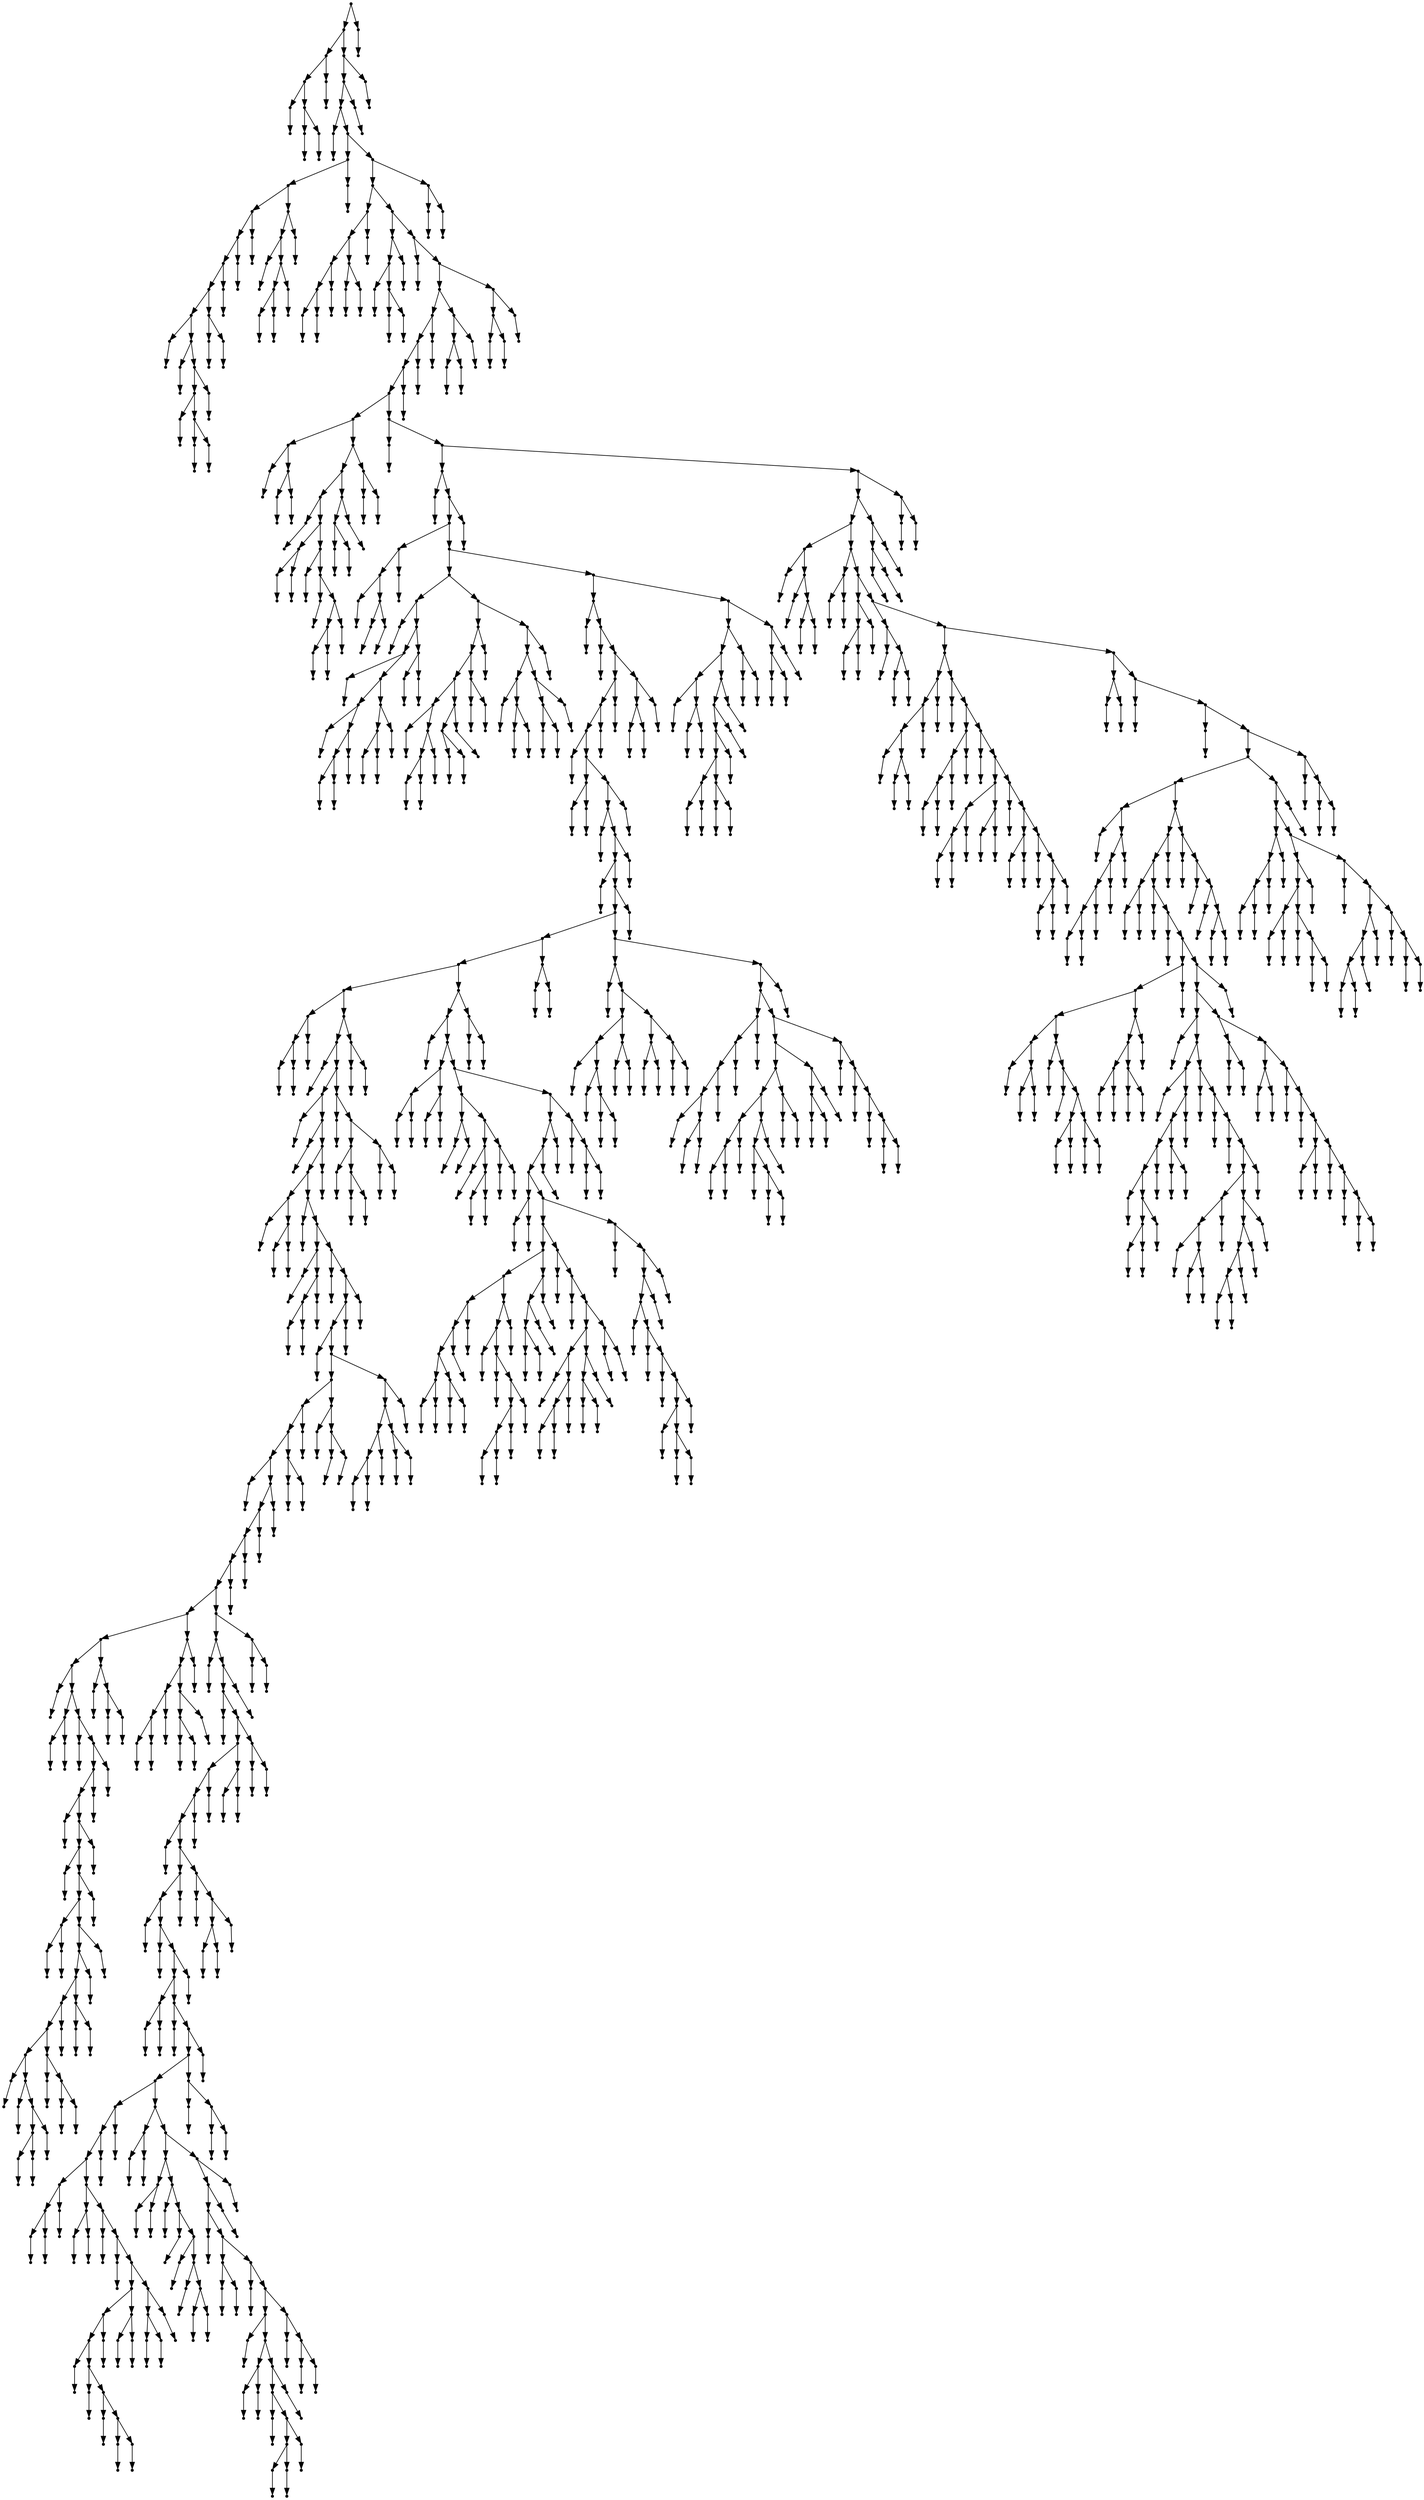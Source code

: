 digraph {
  1528 [shape=point];
  1525 [shape=point];
  10 [shape=point];
  7 [shape=point];
  1 [shape=point];
  0 [shape=point];
  6 [shape=point];
  3 [shape=point];
  2 [shape=point];
  5 [shape=point];
  4 [shape=point];
  9 [shape=point];
  8 [shape=point];
  1524 [shape=point];
  1521 [shape=point];
  1518 [shape=point];
  12 [shape=point];
  11 [shape=point];
  1517 [shape=point];
  62 [shape=point];
  59 [shape=point];
  44 [shape=point];
  41 [shape=point];
  38 [shape=point];
  35 [shape=point];
  29 [shape=point];
  14 [shape=point];
  13 [shape=point];
  28 [shape=point];
  16 [shape=point];
  15 [shape=point];
  27 [shape=point];
  24 [shape=point];
  18 [shape=point];
  17 [shape=point];
  23 [shape=point];
  20 [shape=point];
  19 [shape=point];
  22 [shape=point];
  21 [shape=point];
  26 [shape=point];
  25 [shape=point];
  34 [shape=point];
  31 [shape=point];
  30 [shape=point];
  33 [shape=point];
  32 [shape=point];
  37 [shape=point];
  36 [shape=point];
  40 [shape=point];
  39 [shape=point];
  43 [shape=point];
  42 [shape=point];
  58 [shape=point];
  55 [shape=point];
  46 [shape=point];
  45 [shape=point];
  54 [shape=point];
  51 [shape=point];
  48 [shape=point];
  47 [shape=point];
  50 [shape=point];
  49 [shape=point];
  53 [shape=point];
  52 [shape=point];
  57 [shape=point];
  56 [shape=point];
  61 [shape=point];
  60 [shape=point];
  1516 [shape=point];
  1510 [shape=point];
  79 [shape=point];
  76 [shape=point];
  70 [shape=point];
  67 [shape=point];
  64 [shape=point];
  63 [shape=point];
  66 [shape=point];
  65 [shape=point];
  69 [shape=point];
  68 [shape=point];
  75 [shape=point];
  72 [shape=point];
  71 [shape=point];
  74 [shape=point];
  73 [shape=point];
  78 [shape=point];
  77 [shape=point];
  1509 [shape=point];
  90 [shape=point];
  87 [shape=point];
  81 [shape=point];
  80 [shape=point];
  86 [shape=point];
  83 [shape=point];
  82 [shape=point];
  85 [shape=point];
  84 [shape=point];
  89 [shape=point];
  88 [shape=point];
  1508 [shape=point];
  92 [shape=point];
  91 [shape=point];
  1507 [shape=point];
  1498 [shape=point];
  1489 [shape=point];
  1486 [shape=point];
  1483 [shape=point];
  1480 [shape=point];
  139 [shape=point];
  100 [shape=point];
  94 [shape=point];
  93 [shape=point];
  99 [shape=point];
  96 [shape=point];
  95 [shape=point];
  98 [shape=point];
  97 [shape=point];
  138 [shape=point];
  132 [shape=point];
  123 [shape=point];
  102 [shape=point];
  101 [shape=point];
  122 [shape=point];
  107 [shape=point];
  104 [shape=point];
  103 [shape=point];
  106 [shape=point];
  105 [shape=point];
  121 [shape=point];
  109 [shape=point];
  108 [shape=point];
  120 [shape=point];
  111 [shape=point];
  110 [shape=point];
  119 [shape=point];
  116 [shape=point];
  113 [shape=point];
  112 [shape=point];
  115 [shape=point];
  114 [shape=point];
  118 [shape=point];
  117 [shape=point];
  131 [shape=point];
  128 [shape=point];
  125 [shape=point];
  124 [shape=point];
  127 [shape=point];
  126 [shape=point];
  130 [shape=point];
  129 [shape=point];
  137 [shape=point];
  134 [shape=point];
  133 [shape=point];
  136 [shape=point];
  135 [shape=point];
  1479 [shape=point];
  141 [shape=point];
  140 [shape=point];
  1478 [shape=point];
  1079 [shape=point];
  143 [shape=point];
  142 [shape=point];
  1078 [shape=point];
  1075 [shape=point];
  154 [shape=point];
  151 [shape=point];
  145 [shape=point];
  144 [shape=point];
  150 [shape=point];
  147 [shape=point];
  146 [shape=point];
  149 [shape=point];
  148 [shape=point];
  153 [shape=point];
  152 [shape=point];
  1074 [shape=point];
  237 [shape=point];
  186 [shape=point];
  156 [shape=point];
  155 [shape=point];
  185 [shape=point];
  179 [shape=point];
  158 [shape=point];
  157 [shape=point];
  178 [shape=point];
  169 [shape=point];
  160 [shape=point];
  159 [shape=point];
  168 [shape=point];
  165 [shape=point];
  162 [shape=point];
  161 [shape=point];
  164 [shape=point];
  163 [shape=point];
  167 [shape=point];
  166 [shape=point];
  177 [shape=point];
  174 [shape=point];
  171 [shape=point];
  170 [shape=point];
  173 [shape=point];
  172 [shape=point];
  176 [shape=point];
  175 [shape=point];
  184 [shape=point];
  181 [shape=point];
  180 [shape=point];
  183 [shape=point];
  182 [shape=point];
  236 [shape=point];
  215 [shape=point];
  212 [shape=point];
  206 [shape=point];
  197 [shape=point];
  188 [shape=point];
  187 [shape=point];
  196 [shape=point];
  193 [shape=point];
  190 [shape=point];
  189 [shape=point];
  192 [shape=point];
  191 [shape=point];
  195 [shape=point];
  194 [shape=point];
  205 [shape=point];
  202 [shape=point];
  199 [shape=point];
  198 [shape=point];
  201 [shape=point];
  200 [shape=point];
  204 [shape=point];
  203 [shape=point];
  211 [shape=point];
  208 [shape=point];
  207 [shape=point];
  210 [shape=point];
  209 [shape=point];
  214 [shape=point];
  213 [shape=point];
  235 [shape=point];
  232 [shape=point];
  223 [shape=point];
  217 [shape=point];
  216 [shape=point];
  222 [shape=point];
  219 [shape=point];
  218 [shape=point];
  221 [shape=point];
  220 [shape=point];
  231 [shape=point];
  228 [shape=point];
  225 [shape=point];
  224 [shape=point];
  227 [shape=point];
  226 [shape=point];
  230 [shape=point];
  229 [shape=point];
  234 [shape=point];
  233 [shape=point];
  1073 [shape=point];
  1028 [shape=point];
  239 [shape=point];
  238 [shape=point];
  1027 [shape=point];
  241 [shape=point];
  240 [shape=point];
  1026 [shape=point];
  1017 [shape=point];
  1014 [shape=point];
  1011 [shape=point];
  243 [shape=point];
  242 [shape=point];
  1010 [shape=point];
  248 [shape=point];
  245 [shape=point];
  244 [shape=point];
  247 [shape=point];
  246 [shape=point];
  1009 [shape=point];
  1006 [shape=point];
  250 [shape=point];
  249 [shape=point];
  1005 [shape=point];
  1002 [shape=point];
  252 [shape=point];
  251 [shape=point];
  1001 [shape=point];
  998 [shape=point];
  893 [shape=point];
  887 [shape=point];
  710 [shape=point];
  260 [shape=point];
  257 [shape=point];
  254 [shape=point];
  253 [shape=point];
  256 [shape=point];
  255 [shape=point];
  259 [shape=point];
  258 [shape=point];
  709 [shape=point];
  703 [shape=point];
  262 [shape=point];
  261 [shape=point];
  702 [shape=point];
  684 [shape=point];
  264 [shape=point];
  263 [shape=point];
  683 [shape=point];
  266 [shape=point];
  265 [shape=point];
  682 [shape=point];
  679 [shape=point];
  274 [shape=point];
  268 [shape=point];
  267 [shape=point];
  273 [shape=point];
  270 [shape=point];
  269 [shape=point];
  272 [shape=point];
  271 [shape=point];
  678 [shape=point];
  276 [shape=point];
  275 [shape=point];
  677 [shape=point];
  287 [shape=point];
  278 [shape=point];
  277 [shape=point];
  286 [shape=point];
  283 [shape=point];
  280 [shape=point];
  279 [shape=point];
  282 [shape=point];
  281 [shape=point];
  285 [shape=point];
  284 [shape=point];
  676 [shape=point];
  289 [shape=point];
  288 [shape=point];
  675 [shape=point];
  672 [shape=point];
  669 [shape=point];
  291 [shape=point];
  290 [shape=point];
  668 [shape=point];
  650 [shape=point];
  641 [shape=point];
  638 [shape=point];
  632 [shape=point];
  293 [shape=point];
  292 [shape=point];
  631 [shape=point];
  628 [shape=point];
  625 [shape=point];
  622 [shape=point];
  619 [shape=point];
  397 [shape=point];
  376 [shape=point];
  367 [shape=point];
  295 [shape=point];
  294 [shape=point];
  366 [shape=point];
  300 [shape=point];
  297 [shape=point];
  296 [shape=point];
  299 [shape=point];
  298 [shape=point];
  365 [shape=point];
  302 [shape=point];
  301 [shape=point];
  364 [shape=point];
  361 [shape=point];
  358 [shape=point];
  304 [shape=point];
  303 [shape=point];
  357 [shape=point];
  354 [shape=point];
  306 [shape=point];
  305 [shape=point];
  353 [shape=point];
  350 [shape=point];
  311 [shape=point];
  308 [shape=point];
  307 [shape=point];
  310 [shape=point];
  309 [shape=point];
  349 [shape=point];
  346 [shape=point];
  343 [shape=point];
  337 [shape=point];
  334 [shape=point];
  325 [shape=point];
  313 [shape=point];
  312 [shape=point];
  324 [shape=point];
  315 [shape=point];
  314 [shape=point];
  323 [shape=point];
  320 [shape=point];
  317 [shape=point];
  316 [shape=point];
  319 [shape=point];
  318 [shape=point];
  322 [shape=point];
  321 [shape=point];
  333 [shape=point];
  327 [shape=point];
  326 [shape=point];
  332 [shape=point];
  329 [shape=point];
  328 [shape=point];
  331 [shape=point];
  330 [shape=point];
  336 [shape=point];
  335 [shape=point];
  342 [shape=point];
  339 [shape=point];
  338 [shape=point];
  341 [shape=point];
  340 [shape=point];
  345 [shape=point];
  344 [shape=point];
  348 [shape=point];
  347 [shape=point];
  352 [shape=point];
  351 [shape=point];
  356 [shape=point];
  355 [shape=point];
  360 [shape=point];
  359 [shape=point];
  363 [shape=point];
  362 [shape=point];
  375 [shape=point];
  369 [shape=point];
  368 [shape=point];
  374 [shape=point];
  371 [shape=point];
  370 [shape=point];
  373 [shape=point];
  372 [shape=point];
  396 [shape=point];
  393 [shape=point];
  384 [shape=point];
  381 [shape=point];
  378 [shape=point];
  377 [shape=point];
  380 [shape=point];
  379 [shape=point];
  383 [shape=point];
  382 [shape=point];
  392 [shape=point];
  389 [shape=point];
  386 [shape=point];
  385 [shape=point];
  388 [shape=point];
  387 [shape=point];
  391 [shape=point];
  390 [shape=point];
  395 [shape=point];
  394 [shape=point];
  618 [shape=point];
  612 [shape=point];
  399 [shape=point];
  398 [shape=point];
  611 [shape=point];
  608 [shape=point];
  401 [shape=point];
  400 [shape=point];
  607 [shape=point];
  601 [shape=point];
  595 [shape=point];
  592 [shape=point];
  589 [shape=point];
  403 [shape=point];
  402 [shape=point];
  588 [shape=point];
  576 [shape=point];
  573 [shape=point];
  405 [shape=point];
  404 [shape=point];
  572 [shape=point];
  407 [shape=point];
  406 [shape=point];
  571 [shape=point];
  568 [shape=point];
  412 [shape=point];
  409 [shape=point];
  408 [shape=point];
  411 [shape=point];
  410 [shape=point];
  567 [shape=point];
  414 [shape=point];
  413 [shape=point];
  566 [shape=point];
  563 [shape=point];
  554 [shape=point];
  473 [shape=point];
  470 [shape=point];
  467 [shape=point];
  422 [shape=point];
  419 [shape=point];
  416 [shape=point];
  415 [shape=point];
  418 [shape=point];
  417 [shape=point];
  421 [shape=point];
  420 [shape=point];
  466 [shape=point];
  427 [shape=point];
  424 [shape=point];
  423 [shape=point];
  426 [shape=point];
  425 [shape=point];
  465 [shape=point];
  429 [shape=point];
  428 [shape=point];
  464 [shape=point];
  431 [shape=point];
  430 [shape=point];
  463 [shape=point];
  454 [shape=point];
  448 [shape=point];
  445 [shape=point];
  433 [shape=point];
  432 [shape=point];
  444 [shape=point];
  435 [shape=point];
  434 [shape=point];
  443 [shape=point];
  437 [shape=point];
  436 [shape=point];
  442 [shape=point];
  439 [shape=point];
  438 [shape=point];
  441 [shape=point];
  440 [shape=point];
  447 [shape=point];
  446 [shape=point];
  453 [shape=point];
  450 [shape=point];
  449 [shape=point];
  452 [shape=point];
  451 [shape=point];
  462 [shape=point];
  459 [shape=point];
  456 [shape=point];
  455 [shape=point];
  458 [shape=point];
  457 [shape=point];
  461 [shape=point];
  460 [shape=point];
  469 [shape=point];
  468 [shape=point];
  472 [shape=point];
  471 [shape=point];
  553 [shape=point];
  478 [shape=point];
  475 [shape=point];
  474 [shape=point];
  477 [shape=point];
  476 [shape=point];
  552 [shape=point];
  501 [shape=point];
  483 [shape=point];
  480 [shape=point];
  479 [shape=point];
  482 [shape=point];
  481 [shape=point];
  500 [shape=point];
  485 [shape=point];
  484 [shape=point];
  499 [shape=point];
  487 [shape=point];
  486 [shape=point];
  498 [shape=point];
  489 [shape=point];
  488 [shape=point];
  497 [shape=point];
  491 [shape=point];
  490 [shape=point];
  496 [shape=point];
  493 [shape=point];
  492 [shape=point];
  495 [shape=point];
  494 [shape=point];
  551 [shape=point];
  548 [shape=point];
  545 [shape=point];
  503 [shape=point];
  502 [shape=point];
  544 [shape=point];
  508 [shape=point];
  505 [shape=point];
  504 [shape=point];
  507 [shape=point];
  506 [shape=point];
  543 [shape=point];
  510 [shape=point];
  509 [shape=point];
  542 [shape=point];
  533 [shape=point];
  512 [shape=point];
  511 [shape=point];
  532 [shape=point];
  517 [shape=point];
  514 [shape=point];
  513 [shape=point];
  516 [shape=point];
  515 [shape=point];
  531 [shape=point];
  528 [shape=point];
  519 [shape=point];
  518 [shape=point];
  527 [shape=point];
  524 [shape=point];
  521 [shape=point];
  520 [shape=point];
  523 [shape=point];
  522 [shape=point];
  526 [shape=point];
  525 [shape=point];
  530 [shape=point];
  529 [shape=point];
  541 [shape=point];
  535 [shape=point];
  534 [shape=point];
  540 [shape=point];
  537 [shape=point];
  536 [shape=point];
  539 [shape=point];
  538 [shape=point];
  547 [shape=point];
  546 [shape=point];
  550 [shape=point];
  549 [shape=point];
  562 [shape=point];
  556 [shape=point];
  555 [shape=point];
  561 [shape=point];
  558 [shape=point];
  557 [shape=point];
  560 [shape=point];
  559 [shape=point];
  565 [shape=point];
  564 [shape=point];
  570 [shape=point];
  569 [shape=point];
  575 [shape=point];
  574 [shape=point];
  587 [shape=point];
  578 [shape=point];
  577 [shape=point];
  586 [shape=point];
  583 [shape=point];
  580 [shape=point];
  579 [shape=point];
  582 [shape=point];
  581 [shape=point];
  585 [shape=point];
  584 [shape=point];
  591 [shape=point];
  590 [shape=point];
  594 [shape=point];
  593 [shape=point];
  600 [shape=point];
  597 [shape=point];
  596 [shape=point];
  599 [shape=point];
  598 [shape=point];
  606 [shape=point];
  603 [shape=point];
  602 [shape=point];
  605 [shape=point];
  604 [shape=point];
  610 [shape=point];
  609 [shape=point];
  617 [shape=point];
  614 [shape=point];
  613 [shape=point];
  616 [shape=point];
  615 [shape=point];
  621 [shape=point];
  620 [shape=point];
  624 [shape=point];
  623 [shape=point];
  627 [shape=point];
  626 [shape=point];
  630 [shape=point];
  629 [shape=point];
  637 [shape=point];
  634 [shape=point];
  633 [shape=point];
  636 [shape=point];
  635 [shape=point];
  640 [shape=point];
  639 [shape=point];
  649 [shape=point];
  643 [shape=point];
  642 [shape=point];
  648 [shape=point];
  645 [shape=point];
  644 [shape=point];
  647 [shape=point];
  646 [shape=point];
  667 [shape=point];
  664 [shape=point];
  658 [shape=point];
  655 [shape=point];
  652 [shape=point];
  651 [shape=point];
  654 [shape=point];
  653 [shape=point];
  657 [shape=point];
  656 [shape=point];
  663 [shape=point];
  660 [shape=point];
  659 [shape=point];
  662 [shape=point];
  661 [shape=point];
  666 [shape=point];
  665 [shape=point];
  671 [shape=point];
  670 [shape=point];
  674 [shape=point];
  673 [shape=point];
  681 [shape=point];
  680 [shape=point];
  701 [shape=point];
  686 [shape=point];
  685 [shape=point];
  700 [shape=point];
  694 [shape=point];
  688 [shape=point];
  687 [shape=point];
  693 [shape=point];
  690 [shape=point];
  689 [shape=point];
  692 [shape=point];
  691 [shape=point];
  699 [shape=point];
  696 [shape=point];
  695 [shape=point];
  698 [shape=point];
  697 [shape=point];
  708 [shape=point];
  705 [shape=point];
  704 [shape=point];
  707 [shape=point];
  706 [shape=point];
  886 [shape=point];
  880 [shape=point];
  712 [shape=point];
  711 [shape=point];
  879 [shape=point];
  723 [shape=point];
  717 [shape=point];
  714 [shape=point];
  713 [shape=point];
  716 [shape=point];
  715 [shape=point];
  722 [shape=point];
  719 [shape=point];
  718 [shape=point];
  721 [shape=point];
  720 [shape=point];
  878 [shape=point];
  743 [shape=point];
  728 [shape=point];
  725 [shape=point];
  724 [shape=point];
  727 [shape=point];
  726 [shape=point];
  742 [shape=point];
  736 [shape=point];
  730 [shape=point];
  729 [shape=point];
  735 [shape=point];
  732 [shape=point];
  731 [shape=point];
  734 [shape=point];
  733 [shape=point];
  741 [shape=point];
  738 [shape=point];
  737 [shape=point];
  740 [shape=point];
  739 [shape=point];
  877 [shape=point];
  868 [shape=point];
  865 [shape=point];
  862 [shape=point];
  748 [shape=point];
  745 [shape=point];
  744 [shape=point];
  747 [shape=point];
  746 [shape=point];
  861 [shape=point];
  831 [shape=point];
  798 [shape=point];
  786 [shape=point];
  765 [shape=point];
  762 [shape=point];
  759 [shape=point];
  753 [shape=point];
  750 [shape=point];
  749 [shape=point];
  752 [shape=point];
  751 [shape=point];
  758 [shape=point];
  755 [shape=point];
  754 [shape=point];
  757 [shape=point];
  756 [shape=point];
  761 [shape=point];
  760 [shape=point];
  764 [shape=point];
  763 [shape=point];
  785 [shape=point];
  782 [shape=point];
  767 [shape=point];
  766 [shape=point];
  781 [shape=point];
  769 [shape=point];
  768 [shape=point];
  780 [shape=point];
  777 [shape=point];
  774 [shape=point];
  771 [shape=point];
  770 [shape=point];
  773 [shape=point];
  772 [shape=point];
  776 [shape=point];
  775 [shape=point];
  779 [shape=point];
  778 [shape=point];
  784 [shape=point];
  783 [shape=point];
  797 [shape=point];
  794 [shape=point];
  791 [shape=point];
  788 [shape=point];
  787 [shape=point];
  790 [shape=point];
  789 [shape=point];
  793 [shape=point];
  792 [shape=point];
  796 [shape=point];
  795 [shape=point];
  830 [shape=point];
  800 [shape=point];
  799 [shape=point];
  829 [shape=point];
  802 [shape=point];
  801 [shape=point];
  828 [shape=point];
  822 [shape=point];
  813 [shape=point];
  804 [shape=point];
  803 [shape=point];
  812 [shape=point];
  809 [shape=point];
  806 [shape=point];
  805 [shape=point];
  808 [shape=point];
  807 [shape=point];
  811 [shape=point];
  810 [shape=point];
  821 [shape=point];
  818 [shape=point];
  815 [shape=point];
  814 [shape=point];
  817 [shape=point];
  816 [shape=point];
  820 [shape=point];
  819 [shape=point];
  827 [shape=point];
  824 [shape=point];
  823 [shape=point];
  826 [shape=point];
  825 [shape=point];
  860 [shape=point];
  833 [shape=point];
  832 [shape=point];
  859 [shape=point];
  856 [shape=point];
  853 [shape=point];
  835 [shape=point];
  834 [shape=point];
  852 [shape=point];
  837 [shape=point];
  836 [shape=point];
  851 [shape=point];
  839 [shape=point];
  838 [shape=point];
  850 [shape=point];
  847 [shape=point];
  841 [shape=point];
  840 [shape=point];
  846 [shape=point];
  843 [shape=point];
  842 [shape=point];
  845 [shape=point];
  844 [shape=point];
  849 [shape=point];
  848 [shape=point];
  855 [shape=point];
  854 [shape=point];
  858 [shape=point];
  857 [shape=point];
  864 [shape=point];
  863 [shape=point];
  867 [shape=point];
  866 [shape=point];
  876 [shape=point];
  870 [shape=point];
  869 [shape=point];
  875 [shape=point];
  872 [shape=point];
  871 [shape=point];
  874 [shape=point];
  873 [shape=point];
  885 [shape=point];
  882 [shape=point];
  881 [shape=point];
  884 [shape=point];
  883 [shape=point];
  892 [shape=point];
  889 [shape=point];
  888 [shape=point];
  891 [shape=point];
  890 [shape=point];
  997 [shape=point];
  925 [shape=point];
  895 [shape=point];
  894 [shape=point];
  924 [shape=point];
  912 [shape=point];
  906 [shape=point];
  897 [shape=point];
  896 [shape=point];
  905 [shape=point];
  899 [shape=point];
  898 [shape=point];
  904 [shape=point];
  901 [shape=point];
  900 [shape=point];
  903 [shape=point];
  902 [shape=point];
  911 [shape=point];
  908 [shape=point];
  907 [shape=point];
  910 [shape=point];
  909 [shape=point];
  923 [shape=point];
  917 [shape=point];
  914 [shape=point];
  913 [shape=point];
  916 [shape=point];
  915 [shape=point];
  922 [shape=point];
  919 [shape=point];
  918 [shape=point];
  921 [shape=point];
  920 [shape=point];
  996 [shape=point];
  993 [shape=point];
  942 [shape=point];
  939 [shape=point];
  936 [shape=point];
  933 [shape=point];
  927 [shape=point];
  926 [shape=point];
  932 [shape=point];
  929 [shape=point];
  928 [shape=point];
  931 [shape=point];
  930 [shape=point];
  935 [shape=point];
  934 [shape=point];
  938 [shape=point];
  937 [shape=point];
  941 [shape=point];
  940 [shape=point];
  992 [shape=point];
  977 [shape=point];
  968 [shape=point];
  962 [shape=point];
  950 [shape=point];
  947 [shape=point];
  944 [shape=point];
  943 [shape=point];
  946 [shape=point];
  945 [shape=point];
  949 [shape=point];
  948 [shape=point];
  961 [shape=point];
  958 [shape=point];
  952 [shape=point];
  951 [shape=point];
  957 [shape=point];
  954 [shape=point];
  953 [shape=point];
  956 [shape=point];
  955 [shape=point];
  960 [shape=point];
  959 [shape=point];
  967 [shape=point];
  964 [shape=point];
  963 [shape=point];
  966 [shape=point];
  965 [shape=point];
  976 [shape=point];
  973 [shape=point];
  970 [shape=point];
  969 [shape=point];
  972 [shape=point];
  971 [shape=point];
  975 [shape=point];
  974 [shape=point];
  991 [shape=point];
  979 [shape=point];
  978 [shape=point];
  990 [shape=point];
  981 [shape=point];
  980 [shape=point];
  989 [shape=point];
  983 [shape=point];
  982 [shape=point];
  988 [shape=point];
  985 [shape=point];
  984 [shape=point];
  987 [shape=point];
  986 [shape=point];
  995 [shape=point];
  994 [shape=point];
  1000 [shape=point];
  999 [shape=point];
  1004 [shape=point];
  1003 [shape=point];
  1008 [shape=point];
  1007 [shape=point];
  1013 [shape=point];
  1012 [shape=point];
  1016 [shape=point];
  1015 [shape=point];
  1025 [shape=point];
  1022 [shape=point];
  1019 [shape=point];
  1018 [shape=point];
  1021 [shape=point];
  1020 [shape=point];
  1024 [shape=point];
  1023 [shape=point];
  1072 [shape=point];
  1063 [shape=point];
  1057 [shape=point];
  1036 [shape=point];
  1030 [shape=point];
  1029 [shape=point];
  1035 [shape=point];
  1032 [shape=point];
  1031 [shape=point];
  1034 [shape=point];
  1033 [shape=point];
  1056 [shape=point];
  1053 [shape=point];
  1050 [shape=point];
  1047 [shape=point];
  1041 [shape=point];
  1038 [shape=point];
  1037 [shape=point];
  1040 [shape=point];
  1039 [shape=point];
  1046 [shape=point];
  1043 [shape=point];
  1042 [shape=point];
  1045 [shape=point];
  1044 [shape=point];
  1049 [shape=point];
  1048 [shape=point];
  1052 [shape=point];
  1051 [shape=point];
  1055 [shape=point];
  1054 [shape=point];
  1062 [shape=point];
  1059 [shape=point];
  1058 [shape=point];
  1061 [shape=point];
  1060 [shape=point];
  1071 [shape=point];
  1068 [shape=point];
  1065 [shape=point];
  1064 [shape=point];
  1067 [shape=point];
  1066 [shape=point];
  1070 [shape=point];
  1069 [shape=point];
  1077 [shape=point];
  1076 [shape=point];
  1477 [shape=point];
  1471 [shape=point];
  1462 [shape=point];
  1090 [shape=point];
  1081 [shape=point];
  1080 [shape=point];
  1089 [shape=point];
  1083 [shape=point];
  1082 [shape=point];
  1088 [shape=point];
  1085 [shape=point];
  1084 [shape=point];
  1087 [shape=point];
  1086 [shape=point];
  1461 [shape=point];
  1095 [shape=point];
  1092 [shape=point];
  1091 [shape=point];
  1094 [shape=point];
  1093 [shape=point];
  1460 [shape=point];
  1103 [shape=point];
  1100 [shape=point];
  1097 [shape=point];
  1096 [shape=point];
  1099 [shape=point];
  1098 [shape=point];
  1102 [shape=point];
  1101 [shape=point];
  1459 [shape=point];
  1111 [shape=point];
  1105 [shape=point];
  1104 [shape=point];
  1110 [shape=point];
  1107 [shape=point];
  1106 [shape=point];
  1109 [shape=point];
  1108 [shape=point];
  1458 [shape=point];
  1179 [shape=point];
  1125 [shape=point];
  1122 [shape=point];
  1119 [shape=point];
  1113 [shape=point];
  1112 [shape=point];
  1118 [shape=point];
  1115 [shape=point];
  1114 [shape=point];
  1117 [shape=point];
  1116 [shape=point];
  1121 [shape=point];
  1120 [shape=point];
  1124 [shape=point];
  1123 [shape=point];
  1178 [shape=point];
  1127 [shape=point];
  1126 [shape=point];
  1177 [shape=point];
  1138 [shape=point];
  1135 [shape=point];
  1132 [shape=point];
  1129 [shape=point];
  1128 [shape=point];
  1131 [shape=point];
  1130 [shape=point];
  1134 [shape=point];
  1133 [shape=point];
  1137 [shape=point];
  1136 [shape=point];
  1176 [shape=point];
  1140 [shape=point];
  1139 [shape=point];
  1175 [shape=point];
  1154 [shape=point];
  1148 [shape=point];
  1145 [shape=point];
  1142 [shape=point];
  1141 [shape=point];
  1144 [shape=point];
  1143 [shape=point];
  1147 [shape=point];
  1146 [shape=point];
  1153 [shape=point];
  1150 [shape=point];
  1149 [shape=point];
  1152 [shape=point];
  1151 [shape=point];
  1174 [shape=point];
  1156 [shape=point];
  1155 [shape=point];
  1173 [shape=point];
  1161 [shape=point];
  1158 [shape=point];
  1157 [shape=point];
  1160 [shape=point];
  1159 [shape=point];
  1172 [shape=point];
  1163 [shape=point];
  1162 [shape=point];
  1171 [shape=point];
  1168 [shape=point];
  1165 [shape=point];
  1164 [shape=point];
  1167 [shape=point];
  1166 [shape=point];
  1170 [shape=point];
  1169 [shape=point];
  1457 [shape=point];
  1184 [shape=point];
  1181 [shape=point];
  1180 [shape=point];
  1183 [shape=point];
  1182 [shape=point];
  1456 [shape=point];
  1186 [shape=point];
  1185 [shape=point];
  1455 [shape=point];
  1188 [shape=point];
  1187 [shape=point];
  1454 [shape=point];
  1445 [shape=point];
  1388 [shape=point];
  1205 [shape=point];
  1190 [shape=point];
  1189 [shape=point];
  1204 [shape=point];
  1201 [shape=point];
  1198 [shape=point];
  1195 [shape=point];
  1192 [shape=point];
  1191 [shape=point];
  1194 [shape=point];
  1193 [shape=point];
  1197 [shape=point];
  1196 [shape=point];
  1200 [shape=point];
  1199 [shape=point];
  1203 [shape=point];
  1202 [shape=point];
  1387 [shape=point];
  1372 [shape=point];
  1369 [shape=point];
  1210 [shape=point];
  1207 [shape=point];
  1206 [shape=point];
  1209 [shape=point];
  1208 [shape=point];
  1368 [shape=point];
  1212 [shape=point];
  1211 [shape=point];
  1367 [shape=point];
  1214 [shape=point];
  1213 [shape=point];
  1366 [shape=point];
  1258 [shape=point];
  1255 [shape=point];
  1240 [shape=point];
  1222 [shape=point];
  1216 [shape=point];
  1215 [shape=point];
  1221 [shape=point];
  1218 [shape=point];
  1217 [shape=point];
  1220 [shape=point];
  1219 [shape=point];
  1239 [shape=point];
  1224 [shape=point];
  1223 [shape=point];
  1238 [shape=point];
  1226 [shape=point];
  1225 [shape=point];
  1237 [shape=point];
  1231 [shape=point];
  1228 [shape=point];
  1227 [shape=point];
  1230 [shape=point];
  1229 [shape=point];
  1236 [shape=point];
  1233 [shape=point];
  1232 [shape=point];
  1235 [shape=point];
  1234 [shape=point];
  1254 [shape=point];
  1251 [shape=point];
  1245 [shape=point];
  1242 [shape=point];
  1241 [shape=point];
  1244 [shape=point];
  1243 [shape=point];
  1250 [shape=point];
  1247 [shape=point];
  1246 [shape=point];
  1249 [shape=point];
  1248 [shape=point];
  1253 [shape=point];
  1252 [shape=point];
  1257 [shape=point];
  1256 [shape=point];
  1365 [shape=point];
  1362 [shape=point];
  1326 [shape=point];
  1260 [shape=point];
  1259 [shape=point];
  1325 [shape=point];
  1286 [shape=point];
  1262 [shape=point];
  1261 [shape=point];
  1285 [shape=point];
  1282 [shape=point];
  1276 [shape=point];
  1273 [shape=point];
  1264 [shape=point];
  1263 [shape=point];
  1272 [shape=point];
  1269 [shape=point];
  1266 [shape=point];
  1265 [shape=point];
  1268 [shape=point];
  1267 [shape=point];
  1271 [shape=point];
  1270 [shape=point];
  1275 [shape=point];
  1274 [shape=point];
  1281 [shape=point];
  1278 [shape=point];
  1277 [shape=point];
  1280 [shape=point];
  1279 [shape=point];
  1284 [shape=point];
  1283 [shape=point];
  1324 [shape=point];
  1288 [shape=point];
  1287 [shape=point];
  1323 [shape=point];
  1290 [shape=point];
  1289 [shape=point];
  1322 [shape=point];
  1292 [shape=point];
  1291 [shape=point];
  1321 [shape=point];
  1318 [shape=point];
  1303 [shape=point];
  1300 [shape=point];
  1294 [shape=point];
  1293 [shape=point];
  1299 [shape=point];
  1296 [shape=point];
  1295 [shape=point];
  1298 [shape=point];
  1297 [shape=point];
  1302 [shape=point];
  1301 [shape=point];
  1317 [shape=point];
  1314 [shape=point];
  1311 [shape=point];
  1308 [shape=point];
  1305 [shape=point];
  1304 [shape=point];
  1307 [shape=point];
  1306 [shape=point];
  1310 [shape=point];
  1309 [shape=point];
  1313 [shape=point];
  1312 [shape=point];
  1316 [shape=point];
  1315 [shape=point];
  1320 [shape=point];
  1319 [shape=point];
  1361 [shape=point];
  1331 [shape=point];
  1328 [shape=point];
  1327 [shape=point];
  1330 [shape=point];
  1329 [shape=point];
  1360 [shape=point];
  1336 [shape=point];
  1333 [shape=point];
  1332 [shape=point];
  1335 [shape=point];
  1334 [shape=point];
  1359 [shape=point];
  1338 [shape=point];
  1337 [shape=point];
  1358 [shape=point];
  1340 [shape=point];
  1339 [shape=point];
  1357 [shape=point];
  1345 [shape=point];
  1342 [shape=point];
  1341 [shape=point];
  1344 [shape=point];
  1343 [shape=point];
  1356 [shape=point];
  1347 [shape=point];
  1346 [shape=point];
  1355 [shape=point];
  1349 [shape=point];
  1348 [shape=point];
  1354 [shape=point];
  1351 [shape=point];
  1350 [shape=point];
  1353 [shape=point];
  1352 [shape=point];
  1364 [shape=point];
  1363 [shape=point];
  1371 [shape=point];
  1370 [shape=point];
  1386 [shape=point];
  1374 [shape=point];
  1373 [shape=point];
  1385 [shape=point];
  1376 [shape=point];
  1375 [shape=point];
  1384 [shape=point];
  1378 [shape=point];
  1377 [shape=point];
  1383 [shape=point];
  1380 [shape=point];
  1379 [shape=point];
  1382 [shape=point];
  1381 [shape=point];
  1444 [shape=point];
  1441 [shape=point];
  1399 [shape=point];
  1396 [shape=point];
  1393 [shape=point];
  1390 [shape=point];
  1389 [shape=point];
  1392 [shape=point];
  1391 [shape=point];
  1395 [shape=point];
  1394 [shape=point];
  1398 [shape=point];
  1397 [shape=point];
  1440 [shape=point];
  1416 [shape=point];
  1413 [shape=point];
  1404 [shape=point];
  1401 [shape=point];
  1400 [shape=point];
  1403 [shape=point];
  1402 [shape=point];
  1412 [shape=point];
  1406 [shape=point];
  1405 [shape=point];
  1411 [shape=point];
  1408 [shape=point];
  1407 [shape=point];
  1410 [shape=point];
  1409 [shape=point];
  1415 [shape=point];
  1414 [shape=point];
  1439 [shape=point];
  1418 [shape=point];
  1417 [shape=point];
  1438 [shape=point];
  1429 [shape=point];
  1426 [shape=point];
  1423 [shape=point];
  1420 [shape=point];
  1419 [shape=point];
  1422 [shape=point];
  1421 [shape=point];
  1425 [shape=point];
  1424 [shape=point];
  1428 [shape=point];
  1427 [shape=point];
  1437 [shape=point];
  1431 [shape=point];
  1430 [shape=point];
  1436 [shape=point];
  1433 [shape=point];
  1432 [shape=point];
  1435 [shape=point];
  1434 [shape=point];
  1443 [shape=point];
  1442 [shape=point];
  1453 [shape=point];
  1447 [shape=point];
  1446 [shape=point];
  1452 [shape=point];
  1449 [shape=point];
  1448 [shape=point];
  1451 [shape=point];
  1450 [shape=point];
  1470 [shape=point];
  1467 [shape=point];
  1464 [shape=point];
  1463 [shape=point];
  1466 [shape=point];
  1465 [shape=point];
  1469 [shape=point];
  1468 [shape=point];
  1476 [shape=point];
  1473 [shape=point];
  1472 [shape=point];
  1475 [shape=point];
  1474 [shape=point];
  1482 [shape=point];
  1481 [shape=point];
  1485 [shape=point];
  1484 [shape=point];
  1488 [shape=point];
  1487 [shape=point];
  1497 [shape=point];
  1494 [shape=point];
  1491 [shape=point];
  1490 [shape=point];
  1493 [shape=point];
  1492 [shape=point];
  1496 [shape=point];
  1495 [shape=point];
  1506 [shape=point];
  1503 [shape=point];
  1500 [shape=point];
  1499 [shape=point];
  1502 [shape=point];
  1501 [shape=point];
  1505 [shape=point];
  1504 [shape=point];
  1515 [shape=point];
  1512 [shape=point];
  1511 [shape=point];
  1514 [shape=point];
  1513 [shape=point];
  1520 [shape=point];
  1519 [shape=point];
  1523 [shape=point];
  1522 [shape=point];
  1527 [shape=point];
  1526 [shape=point];
1528 -> 1525;
1525 -> 10;
10 -> 7;
7 -> 1;
1 -> 0;
7 -> 6;
6 -> 3;
3 -> 2;
6 -> 5;
5 -> 4;
10 -> 9;
9 -> 8;
1525 -> 1524;
1524 -> 1521;
1521 -> 1518;
1518 -> 12;
12 -> 11;
1518 -> 1517;
1517 -> 62;
62 -> 59;
59 -> 44;
44 -> 41;
41 -> 38;
38 -> 35;
35 -> 29;
29 -> 14;
14 -> 13;
29 -> 28;
28 -> 16;
16 -> 15;
28 -> 27;
27 -> 24;
24 -> 18;
18 -> 17;
24 -> 23;
23 -> 20;
20 -> 19;
23 -> 22;
22 -> 21;
27 -> 26;
26 -> 25;
35 -> 34;
34 -> 31;
31 -> 30;
34 -> 33;
33 -> 32;
38 -> 37;
37 -> 36;
41 -> 40;
40 -> 39;
44 -> 43;
43 -> 42;
59 -> 58;
58 -> 55;
55 -> 46;
46 -> 45;
55 -> 54;
54 -> 51;
51 -> 48;
48 -> 47;
51 -> 50;
50 -> 49;
54 -> 53;
53 -> 52;
58 -> 57;
57 -> 56;
62 -> 61;
61 -> 60;
1517 -> 1516;
1516 -> 1510;
1510 -> 79;
79 -> 76;
76 -> 70;
70 -> 67;
67 -> 64;
64 -> 63;
67 -> 66;
66 -> 65;
70 -> 69;
69 -> 68;
76 -> 75;
75 -> 72;
72 -> 71;
75 -> 74;
74 -> 73;
79 -> 78;
78 -> 77;
1510 -> 1509;
1509 -> 90;
90 -> 87;
87 -> 81;
81 -> 80;
87 -> 86;
86 -> 83;
83 -> 82;
86 -> 85;
85 -> 84;
90 -> 89;
89 -> 88;
1509 -> 1508;
1508 -> 92;
92 -> 91;
1508 -> 1507;
1507 -> 1498;
1498 -> 1489;
1489 -> 1486;
1486 -> 1483;
1483 -> 1480;
1480 -> 139;
139 -> 100;
100 -> 94;
94 -> 93;
100 -> 99;
99 -> 96;
96 -> 95;
99 -> 98;
98 -> 97;
139 -> 138;
138 -> 132;
132 -> 123;
123 -> 102;
102 -> 101;
123 -> 122;
122 -> 107;
107 -> 104;
104 -> 103;
107 -> 106;
106 -> 105;
122 -> 121;
121 -> 109;
109 -> 108;
121 -> 120;
120 -> 111;
111 -> 110;
120 -> 119;
119 -> 116;
116 -> 113;
113 -> 112;
116 -> 115;
115 -> 114;
119 -> 118;
118 -> 117;
132 -> 131;
131 -> 128;
128 -> 125;
125 -> 124;
128 -> 127;
127 -> 126;
131 -> 130;
130 -> 129;
138 -> 137;
137 -> 134;
134 -> 133;
137 -> 136;
136 -> 135;
1480 -> 1479;
1479 -> 141;
141 -> 140;
1479 -> 1478;
1478 -> 1079;
1079 -> 143;
143 -> 142;
1079 -> 1078;
1078 -> 1075;
1075 -> 154;
154 -> 151;
151 -> 145;
145 -> 144;
151 -> 150;
150 -> 147;
147 -> 146;
150 -> 149;
149 -> 148;
154 -> 153;
153 -> 152;
1075 -> 1074;
1074 -> 237;
237 -> 186;
186 -> 156;
156 -> 155;
186 -> 185;
185 -> 179;
179 -> 158;
158 -> 157;
179 -> 178;
178 -> 169;
169 -> 160;
160 -> 159;
169 -> 168;
168 -> 165;
165 -> 162;
162 -> 161;
165 -> 164;
164 -> 163;
168 -> 167;
167 -> 166;
178 -> 177;
177 -> 174;
174 -> 171;
171 -> 170;
174 -> 173;
173 -> 172;
177 -> 176;
176 -> 175;
185 -> 184;
184 -> 181;
181 -> 180;
184 -> 183;
183 -> 182;
237 -> 236;
236 -> 215;
215 -> 212;
212 -> 206;
206 -> 197;
197 -> 188;
188 -> 187;
197 -> 196;
196 -> 193;
193 -> 190;
190 -> 189;
193 -> 192;
192 -> 191;
196 -> 195;
195 -> 194;
206 -> 205;
205 -> 202;
202 -> 199;
199 -> 198;
202 -> 201;
201 -> 200;
205 -> 204;
204 -> 203;
212 -> 211;
211 -> 208;
208 -> 207;
211 -> 210;
210 -> 209;
215 -> 214;
214 -> 213;
236 -> 235;
235 -> 232;
232 -> 223;
223 -> 217;
217 -> 216;
223 -> 222;
222 -> 219;
219 -> 218;
222 -> 221;
221 -> 220;
232 -> 231;
231 -> 228;
228 -> 225;
225 -> 224;
228 -> 227;
227 -> 226;
231 -> 230;
230 -> 229;
235 -> 234;
234 -> 233;
1074 -> 1073;
1073 -> 1028;
1028 -> 239;
239 -> 238;
1028 -> 1027;
1027 -> 241;
241 -> 240;
1027 -> 1026;
1026 -> 1017;
1017 -> 1014;
1014 -> 1011;
1011 -> 243;
243 -> 242;
1011 -> 1010;
1010 -> 248;
248 -> 245;
245 -> 244;
248 -> 247;
247 -> 246;
1010 -> 1009;
1009 -> 1006;
1006 -> 250;
250 -> 249;
1006 -> 1005;
1005 -> 1002;
1002 -> 252;
252 -> 251;
1002 -> 1001;
1001 -> 998;
998 -> 893;
893 -> 887;
887 -> 710;
710 -> 260;
260 -> 257;
257 -> 254;
254 -> 253;
257 -> 256;
256 -> 255;
260 -> 259;
259 -> 258;
710 -> 709;
709 -> 703;
703 -> 262;
262 -> 261;
703 -> 702;
702 -> 684;
684 -> 264;
264 -> 263;
684 -> 683;
683 -> 266;
266 -> 265;
683 -> 682;
682 -> 679;
679 -> 274;
274 -> 268;
268 -> 267;
274 -> 273;
273 -> 270;
270 -> 269;
273 -> 272;
272 -> 271;
679 -> 678;
678 -> 276;
276 -> 275;
678 -> 677;
677 -> 287;
287 -> 278;
278 -> 277;
287 -> 286;
286 -> 283;
283 -> 280;
280 -> 279;
283 -> 282;
282 -> 281;
286 -> 285;
285 -> 284;
677 -> 676;
676 -> 289;
289 -> 288;
676 -> 675;
675 -> 672;
672 -> 669;
669 -> 291;
291 -> 290;
669 -> 668;
668 -> 650;
650 -> 641;
641 -> 638;
638 -> 632;
632 -> 293;
293 -> 292;
632 -> 631;
631 -> 628;
628 -> 625;
625 -> 622;
622 -> 619;
619 -> 397;
397 -> 376;
376 -> 367;
367 -> 295;
295 -> 294;
367 -> 366;
366 -> 300;
300 -> 297;
297 -> 296;
300 -> 299;
299 -> 298;
366 -> 365;
365 -> 302;
302 -> 301;
365 -> 364;
364 -> 361;
361 -> 358;
358 -> 304;
304 -> 303;
358 -> 357;
357 -> 354;
354 -> 306;
306 -> 305;
354 -> 353;
353 -> 350;
350 -> 311;
311 -> 308;
308 -> 307;
311 -> 310;
310 -> 309;
350 -> 349;
349 -> 346;
346 -> 343;
343 -> 337;
337 -> 334;
334 -> 325;
325 -> 313;
313 -> 312;
325 -> 324;
324 -> 315;
315 -> 314;
324 -> 323;
323 -> 320;
320 -> 317;
317 -> 316;
320 -> 319;
319 -> 318;
323 -> 322;
322 -> 321;
334 -> 333;
333 -> 327;
327 -> 326;
333 -> 332;
332 -> 329;
329 -> 328;
332 -> 331;
331 -> 330;
337 -> 336;
336 -> 335;
343 -> 342;
342 -> 339;
339 -> 338;
342 -> 341;
341 -> 340;
346 -> 345;
345 -> 344;
349 -> 348;
348 -> 347;
353 -> 352;
352 -> 351;
357 -> 356;
356 -> 355;
361 -> 360;
360 -> 359;
364 -> 363;
363 -> 362;
376 -> 375;
375 -> 369;
369 -> 368;
375 -> 374;
374 -> 371;
371 -> 370;
374 -> 373;
373 -> 372;
397 -> 396;
396 -> 393;
393 -> 384;
384 -> 381;
381 -> 378;
378 -> 377;
381 -> 380;
380 -> 379;
384 -> 383;
383 -> 382;
393 -> 392;
392 -> 389;
389 -> 386;
386 -> 385;
389 -> 388;
388 -> 387;
392 -> 391;
391 -> 390;
396 -> 395;
395 -> 394;
619 -> 618;
618 -> 612;
612 -> 399;
399 -> 398;
612 -> 611;
611 -> 608;
608 -> 401;
401 -> 400;
608 -> 607;
607 -> 601;
601 -> 595;
595 -> 592;
592 -> 589;
589 -> 403;
403 -> 402;
589 -> 588;
588 -> 576;
576 -> 573;
573 -> 405;
405 -> 404;
573 -> 572;
572 -> 407;
407 -> 406;
572 -> 571;
571 -> 568;
568 -> 412;
412 -> 409;
409 -> 408;
412 -> 411;
411 -> 410;
568 -> 567;
567 -> 414;
414 -> 413;
567 -> 566;
566 -> 563;
563 -> 554;
554 -> 473;
473 -> 470;
470 -> 467;
467 -> 422;
422 -> 419;
419 -> 416;
416 -> 415;
419 -> 418;
418 -> 417;
422 -> 421;
421 -> 420;
467 -> 466;
466 -> 427;
427 -> 424;
424 -> 423;
427 -> 426;
426 -> 425;
466 -> 465;
465 -> 429;
429 -> 428;
465 -> 464;
464 -> 431;
431 -> 430;
464 -> 463;
463 -> 454;
454 -> 448;
448 -> 445;
445 -> 433;
433 -> 432;
445 -> 444;
444 -> 435;
435 -> 434;
444 -> 443;
443 -> 437;
437 -> 436;
443 -> 442;
442 -> 439;
439 -> 438;
442 -> 441;
441 -> 440;
448 -> 447;
447 -> 446;
454 -> 453;
453 -> 450;
450 -> 449;
453 -> 452;
452 -> 451;
463 -> 462;
462 -> 459;
459 -> 456;
456 -> 455;
459 -> 458;
458 -> 457;
462 -> 461;
461 -> 460;
470 -> 469;
469 -> 468;
473 -> 472;
472 -> 471;
554 -> 553;
553 -> 478;
478 -> 475;
475 -> 474;
478 -> 477;
477 -> 476;
553 -> 552;
552 -> 501;
501 -> 483;
483 -> 480;
480 -> 479;
483 -> 482;
482 -> 481;
501 -> 500;
500 -> 485;
485 -> 484;
500 -> 499;
499 -> 487;
487 -> 486;
499 -> 498;
498 -> 489;
489 -> 488;
498 -> 497;
497 -> 491;
491 -> 490;
497 -> 496;
496 -> 493;
493 -> 492;
496 -> 495;
495 -> 494;
552 -> 551;
551 -> 548;
548 -> 545;
545 -> 503;
503 -> 502;
545 -> 544;
544 -> 508;
508 -> 505;
505 -> 504;
508 -> 507;
507 -> 506;
544 -> 543;
543 -> 510;
510 -> 509;
543 -> 542;
542 -> 533;
533 -> 512;
512 -> 511;
533 -> 532;
532 -> 517;
517 -> 514;
514 -> 513;
517 -> 516;
516 -> 515;
532 -> 531;
531 -> 528;
528 -> 519;
519 -> 518;
528 -> 527;
527 -> 524;
524 -> 521;
521 -> 520;
524 -> 523;
523 -> 522;
527 -> 526;
526 -> 525;
531 -> 530;
530 -> 529;
542 -> 541;
541 -> 535;
535 -> 534;
541 -> 540;
540 -> 537;
537 -> 536;
540 -> 539;
539 -> 538;
548 -> 547;
547 -> 546;
551 -> 550;
550 -> 549;
563 -> 562;
562 -> 556;
556 -> 555;
562 -> 561;
561 -> 558;
558 -> 557;
561 -> 560;
560 -> 559;
566 -> 565;
565 -> 564;
571 -> 570;
570 -> 569;
576 -> 575;
575 -> 574;
588 -> 587;
587 -> 578;
578 -> 577;
587 -> 586;
586 -> 583;
583 -> 580;
580 -> 579;
583 -> 582;
582 -> 581;
586 -> 585;
585 -> 584;
592 -> 591;
591 -> 590;
595 -> 594;
594 -> 593;
601 -> 600;
600 -> 597;
597 -> 596;
600 -> 599;
599 -> 598;
607 -> 606;
606 -> 603;
603 -> 602;
606 -> 605;
605 -> 604;
611 -> 610;
610 -> 609;
618 -> 617;
617 -> 614;
614 -> 613;
617 -> 616;
616 -> 615;
622 -> 621;
621 -> 620;
625 -> 624;
624 -> 623;
628 -> 627;
627 -> 626;
631 -> 630;
630 -> 629;
638 -> 637;
637 -> 634;
634 -> 633;
637 -> 636;
636 -> 635;
641 -> 640;
640 -> 639;
650 -> 649;
649 -> 643;
643 -> 642;
649 -> 648;
648 -> 645;
645 -> 644;
648 -> 647;
647 -> 646;
668 -> 667;
667 -> 664;
664 -> 658;
658 -> 655;
655 -> 652;
652 -> 651;
655 -> 654;
654 -> 653;
658 -> 657;
657 -> 656;
664 -> 663;
663 -> 660;
660 -> 659;
663 -> 662;
662 -> 661;
667 -> 666;
666 -> 665;
672 -> 671;
671 -> 670;
675 -> 674;
674 -> 673;
682 -> 681;
681 -> 680;
702 -> 701;
701 -> 686;
686 -> 685;
701 -> 700;
700 -> 694;
694 -> 688;
688 -> 687;
694 -> 693;
693 -> 690;
690 -> 689;
693 -> 692;
692 -> 691;
700 -> 699;
699 -> 696;
696 -> 695;
699 -> 698;
698 -> 697;
709 -> 708;
708 -> 705;
705 -> 704;
708 -> 707;
707 -> 706;
887 -> 886;
886 -> 880;
880 -> 712;
712 -> 711;
880 -> 879;
879 -> 723;
723 -> 717;
717 -> 714;
714 -> 713;
717 -> 716;
716 -> 715;
723 -> 722;
722 -> 719;
719 -> 718;
722 -> 721;
721 -> 720;
879 -> 878;
878 -> 743;
743 -> 728;
728 -> 725;
725 -> 724;
728 -> 727;
727 -> 726;
743 -> 742;
742 -> 736;
736 -> 730;
730 -> 729;
736 -> 735;
735 -> 732;
732 -> 731;
735 -> 734;
734 -> 733;
742 -> 741;
741 -> 738;
738 -> 737;
741 -> 740;
740 -> 739;
878 -> 877;
877 -> 868;
868 -> 865;
865 -> 862;
862 -> 748;
748 -> 745;
745 -> 744;
748 -> 747;
747 -> 746;
862 -> 861;
861 -> 831;
831 -> 798;
798 -> 786;
786 -> 765;
765 -> 762;
762 -> 759;
759 -> 753;
753 -> 750;
750 -> 749;
753 -> 752;
752 -> 751;
759 -> 758;
758 -> 755;
755 -> 754;
758 -> 757;
757 -> 756;
762 -> 761;
761 -> 760;
765 -> 764;
764 -> 763;
786 -> 785;
785 -> 782;
782 -> 767;
767 -> 766;
782 -> 781;
781 -> 769;
769 -> 768;
781 -> 780;
780 -> 777;
777 -> 774;
774 -> 771;
771 -> 770;
774 -> 773;
773 -> 772;
777 -> 776;
776 -> 775;
780 -> 779;
779 -> 778;
785 -> 784;
784 -> 783;
798 -> 797;
797 -> 794;
794 -> 791;
791 -> 788;
788 -> 787;
791 -> 790;
790 -> 789;
794 -> 793;
793 -> 792;
797 -> 796;
796 -> 795;
831 -> 830;
830 -> 800;
800 -> 799;
830 -> 829;
829 -> 802;
802 -> 801;
829 -> 828;
828 -> 822;
822 -> 813;
813 -> 804;
804 -> 803;
813 -> 812;
812 -> 809;
809 -> 806;
806 -> 805;
809 -> 808;
808 -> 807;
812 -> 811;
811 -> 810;
822 -> 821;
821 -> 818;
818 -> 815;
815 -> 814;
818 -> 817;
817 -> 816;
821 -> 820;
820 -> 819;
828 -> 827;
827 -> 824;
824 -> 823;
827 -> 826;
826 -> 825;
861 -> 860;
860 -> 833;
833 -> 832;
860 -> 859;
859 -> 856;
856 -> 853;
853 -> 835;
835 -> 834;
853 -> 852;
852 -> 837;
837 -> 836;
852 -> 851;
851 -> 839;
839 -> 838;
851 -> 850;
850 -> 847;
847 -> 841;
841 -> 840;
847 -> 846;
846 -> 843;
843 -> 842;
846 -> 845;
845 -> 844;
850 -> 849;
849 -> 848;
856 -> 855;
855 -> 854;
859 -> 858;
858 -> 857;
865 -> 864;
864 -> 863;
868 -> 867;
867 -> 866;
877 -> 876;
876 -> 870;
870 -> 869;
876 -> 875;
875 -> 872;
872 -> 871;
875 -> 874;
874 -> 873;
886 -> 885;
885 -> 882;
882 -> 881;
885 -> 884;
884 -> 883;
893 -> 892;
892 -> 889;
889 -> 888;
892 -> 891;
891 -> 890;
998 -> 997;
997 -> 925;
925 -> 895;
895 -> 894;
925 -> 924;
924 -> 912;
912 -> 906;
906 -> 897;
897 -> 896;
906 -> 905;
905 -> 899;
899 -> 898;
905 -> 904;
904 -> 901;
901 -> 900;
904 -> 903;
903 -> 902;
912 -> 911;
911 -> 908;
908 -> 907;
911 -> 910;
910 -> 909;
924 -> 923;
923 -> 917;
917 -> 914;
914 -> 913;
917 -> 916;
916 -> 915;
923 -> 922;
922 -> 919;
919 -> 918;
922 -> 921;
921 -> 920;
997 -> 996;
996 -> 993;
993 -> 942;
942 -> 939;
939 -> 936;
936 -> 933;
933 -> 927;
927 -> 926;
933 -> 932;
932 -> 929;
929 -> 928;
932 -> 931;
931 -> 930;
936 -> 935;
935 -> 934;
939 -> 938;
938 -> 937;
942 -> 941;
941 -> 940;
993 -> 992;
992 -> 977;
977 -> 968;
968 -> 962;
962 -> 950;
950 -> 947;
947 -> 944;
944 -> 943;
947 -> 946;
946 -> 945;
950 -> 949;
949 -> 948;
962 -> 961;
961 -> 958;
958 -> 952;
952 -> 951;
958 -> 957;
957 -> 954;
954 -> 953;
957 -> 956;
956 -> 955;
961 -> 960;
960 -> 959;
968 -> 967;
967 -> 964;
964 -> 963;
967 -> 966;
966 -> 965;
977 -> 976;
976 -> 973;
973 -> 970;
970 -> 969;
973 -> 972;
972 -> 971;
976 -> 975;
975 -> 974;
992 -> 991;
991 -> 979;
979 -> 978;
991 -> 990;
990 -> 981;
981 -> 980;
990 -> 989;
989 -> 983;
983 -> 982;
989 -> 988;
988 -> 985;
985 -> 984;
988 -> 987;
987 -> 986;
996 -> 995;
995 -> 994;
1001 -> 1000;
1000 -> 999;
1005 -> 1004;
1004 -> 1003;
1009 -> 1008;
1008 -> 1007;
1014 -> 1013;
1013 -> 1012;
1017 -> 1016;
1016 -> 1015;
1026 -> 1025;
1025 -> 1022;
1022 -> 1019;
1019 -> 1018;
1022 -> 1021;
1021 -> 1020;
1025 -> 1024;
1024 -> 1023;
1073 -> 1072;
1072 -> 1063;
1063 -> 1057;
1057 -> 1036;
1036 -> 1030;
1030 -> 1029;
1036 -> 1035;
1035 -> 1032;
1032 -> 1031;
1035 -> 1034;
1034 -> 1033;
1057 -> 1056;
1056 -> 1053;
1053 -> 1050;
1050 -> 1047;
1047 -> 1041;
1041 -> 1038;
1038 -> 1037;
1041 -> 1040;
1040 -> 1039;
1047 -> 1046;
1046 -> 1043;
1043 -> 1042;
1046 -> 1045;
1045 -> 1044;
1050 -> 1049;
1049 -> 1048;
1053 -> 1052;
1052 -> 1051;
1056 -> 1055;
1055 -> 1054;
1063 -> 1062;
1062 -> 1059;
1059 -> 1058;
1062 -> 1061;
1061 -> 1060;
1072 -> 1071;
1071 -> 1068;
1068 -> 1065;
1065 -> 1064;
1068 -> 1067;
1067 -> 1066;
1071 -> 1070;
1070 -> 1069;
1078 -> 1077;
1077 -> 1076;
1478 -> 1477;
1477 -> 1471;
1471 -> 1462;
1462 -> 1090;
1090 -> 1081;
1081 -> 1080;
1090 -> 1089;
1089 -> 1083;
1083 -> 1082;
1089 -> 1088;
1088 -> 1085;
1085 -> 1084;
1088 -> 1087;
1087 -> 1086;
1462 -> 1461;
1461 -> 1095;
1095 -> 1092;
1092 -> 1091;
1095 -> 1094;
1094 -> 1093;
1461 -> 1460;
1460 -> 1103;
1103 -> 1100;
1100 -> 1097;
1097 -> 1096;
1100 -> 1099;
1099 -> 1098;
1103 -> 1102;
1102 -> 1101;
1460 -> 1459;
1459 -> 1111;
1111 -> 1105;
1105 -> 1104;
1111 -> 1110;
1110 -> 1107;
1107 -> 1106;
1110 -> 1109;
1109 -> 1108;
1459 -> 1458;
1458 -> 1179;
1179 -> 1125;
1125 -> 1122;
1122 -> 1119;
1119 -> 1113;
1113 -> 1112;
1119 -> 1118;
1118 -> 1115;
1115 -> 1114;
1118 -> 1117;
1117 -> 1116;
1122 -> 1121;
1121 -> 1120;
1125 -> 1124;
1124 -> 1123;
1179 -> 1178;
1178 -> 1127;
1127 -> 1126;
1178 -> 1177;
1177 -> 1138;
1138 -> 1135;
1135 -> 1132;
1132 -> 1129;
1129 -> 1128;
1132 -> 1131;
1131 -> 1130;
1135 -> 1134;
1134 -> 1133;
1138 -> 1137;
1137 -> 1136;
1177 -> 1176;
1176 -> 1140;
1140 -> 1139;
1176 -> 1175;
1175 -> 1154;
1154 -> 1148;
1148 -> 1145;
1145 -> 1142;
1142 -> 1141;
1145 -> 1144;
1144 -> 1143;
1148 -> 1147;
1147 -> 1146;
1154 -> 1153;
1153 -> 1150;
1150 -> 1149;
1153 -> 1152;
1152 -> 1151;
1175 -> 1174;
1174 -> 1156;
1156 -> 1155;
1174 -> 1173;
1173 -> 1161;
1161 -> 1158;
1158 -> 1157;
1161 -> 1160;
1160 -> 1159;
1173 -> 1172;
1172 -> 1163;
1163 -> 1162;
1172 -> 1171;
1171 -> 1168;
1168 -> 1165;
1165 -> 1164;
1168 -> 1167;
1167 -> 1166;
1171 -> 1170;
1170 -> 1169;
1458 -> 1457;
1457 -> 1184;
1184 -> 1181;
1181 -> 1180;
1184 -> 1183;
1183 -> 1182;
1457 -> 1456;
1456 -> 1186;
1186 -> 1185;
1456 -> 1455;
1455 -> 1188;
1188 -> 1187;
1455 -> 1454;
1454 -> 1445;
1445 -> 1388;
1388 -> 1205;
1205 -> 1190;
1190 -> 1189;
1205 -> 1204;
1204 -> 1201;
1201 -> 1198;
1198 -> 1195;
1195 -> 1192;
1192 -> 1191;
1195 -> 1194;
1194 -> 1193;
1198 -> 1197;
1197 -> 1196;
1201 -> 1200;
1200 -> 1199;
1204 -> 1203;
1203 -> 1202;
1388 -> 1387;
1387 -> 1372;
1372 -> 1369;
1369 -> 1210;
1210 -> 1207;
1207 -> 1206;
1210 -> 1209;
1209 -> 1208;
1369 -> 1368;
1368 -> 1212;
1212 -> 1211;
1368 -> 1367;
1367 -> 1214;
1214 -> 1213;
1367 -> 1366;
1366 -> 1258;
1258 -> 1255;
1255 -> 1240;
1240 -> 1222;
1222 -> 1216;
1216 -> 1215;
1222 -> 1221;
1221 -> 1218;
1218 -> 1217;
1221 -> 1220;
1220 -> 1219;
1240 -> 1239;
1239 -> 1224;
1224 -> 1223;
1239 -> 1238;
1238 -> 1226;
1226 -> 1225;
1238 -> 1237;
1237 -> 1231;
1231 -> 1228;
1228 -> 1227;
1231 -> 1230;
1230 -> 1229;
1237 -> 1236;
1236 -> 1233;
1233 -> 1232;
1236 -> 1235;
1235 -> 1234;
1255 -> 1254;
1254 -> 1251;
1251 -> 1245;
1245 -> 1242;
1242 -> 1241;
1245 -> 1244;
1244 -> 1243;
1251 -> 1250;
1250 -> 1247;
1247 -> 1246;
1250 -> 1249;
1249 -> 1248;
1254 -> 1253;
1253 -> 1252;
1258 -> 1257;
1257 -> 1256;
1366 -> 1365;
1365 -> 1362;
1362 -> 1326;
1326 -> 1260;
1260 -> 1259;
1326 -> 1325;
1325 -> 1286;
1286 -> 1262;
1262 -> 1261;
1286 -> 1285;
1285 -> 1282;
1282 -> 1276;
1276 -> 1273;
1273 -> 1264;
1264 -> 1263;
1273 -> 1272;
1272 -> 1269;
1269 -> 1266;
1266 -> 1265;
1269 -> 1268;
1268 -> 1267;
1272 -> 1271;
1271 -> 1270;
1276 -> 1275;
1275 -> 1274;
1282 -> 1281;
1281 -> 1278;
1278 -> 1277;
1281 -> 1280;
1280 -> 1279;
1285 -> 1284;
1284 -> 1283;
1325 -> 1324;
1324 -> 1288;
1288 -> 1287;
1324 -> 1323;
1323 -> 1290;
1290 -> 1289;
1323 -> 1322;
1322 -> 1292;
1292 -> 1291;
1322 -> 1321;
1321 -> 1318;
1318 -> 1303;
1303 -> 1300;
1300 -> 1294;
1294 -> 1293;
1300 -> 1299;
1299 -> 1296;
1296 -> 1295;
1299 -> 1298;
1298 -> 1297;
1303 -> 1302;
1302 -> 1301;
1318 -> 1317;
1317 -> 1314;
1314 -> 1311;
1311 -> 1308;
1308 -> 1305;
1305 -> 1304;
1308 -> 1307;
1307 -> 1306;
1311 -> 1310;
1310 -> 1309;
1314 -> 1313;
1313 -> 1312;
1317 -> 1316;
1316 -> 1315;
1321 -> 1320;
1320 -> 1319;
1362 -> 1361;
1361 -> 1331;
1331 -> 1328;
1328 -> 1327;
1331 -> 1330;
1330 -> 1329;
1361 -> 1360;
1360 -> 1336;
1336 -> 1333;
1333 -> 1332;
1336 -> 1335;
1335 -> 1334;
1360 -> 1359;
1359 -> 1338;
1338 -> 1337;
1359 -> 1358;
1358 -> 1340;
1340 -> 1339;
1358 -> 1357;
1357 -> 1345;
1345 -> 1342;
1342 -> 1341;
1345 -> 1344;
1344 -> 1343;
1357 -> 1356;
1356 -> 1347;
1347 -> 1346;
1356 -> 1355;
1355 -> 1349;
1349 -> 1348;
1355 -> 1354;
1354 -> 1351;
1351 -> 1350;
1354 -> 1353;
1353 -> 1352;
1365 -> 1364;
1364 -> 1363;
1372 -> 1371;
1371 -> 1370;
1387 -> 1386;
1386 -> 1374;
1374 -> 1373;
1386 -> 1385;
1385 -> 1376;
1376 -> 1375;
1385 -> 1384;
1384 -> 1378;
1378 -> 1377;
1384 -> 1383;
1383 -> 1380;
1380 -> 1379;
1383 -> 1382;
1382 -> 1381;
1445 -> 1444;
1444 -> 1441;
1441 -> 1399;
1399 -> 1396;
1396 -> 1393;
1393 -> 1390;
1390 -> 1389;
1393 -> 1392;
1392 -> 1391;
1396 -> 1395;
1395 -> 1394;
1399 -> 1398;
1398 -> 1397;
1441 -> 1440;
1440 -> 1416;
1416 -> 1413;
1413 -> 1404;
1404 -> 1401;
1401 -> 1400;
1404 -> 1403;
1403 -> 1402;
1413 -> 1412;
1412 -> 1406;
1406 -> 1405;
1412 -> 1411;
1411 -> 1408;
1408 -> 1407;
1411 -> 1410;
1410 -> 1409;
1416 -> 1415;
1415 -> 1414;
1440 -> 1439;
1439 -> 1418;
1418 -> 1417;
1439 -> 1438;
1438 -> 1429;
1429 -> 1426;
1426 -> 1423;
1423 -> 1420;
1420 -> 1419;
1423 -> 1422;
1422 -> 1421;
1426 -> 1425;
1425 -> 1424;
1429 -> 1428;
1428 -> 1427;
1438 -> 1437;
1437 -> 1431;
1431 -> 1430;
1437 -> 1436;
1436 -> 1433;
1433 -> 1432;
1436 -> 1435;
1435 -> 1434;
1444 -> 1443;
1443 -> 1442;
1454 -> 1453;
1453 -> 1447;
1447 -> 1446;
1453 -> 1452;
1452 -> 1449;
1449 -> 1448;
1452 -> 1451;
1451 -> 1450;
1471 -> 1470;
1470 -> 1467;
1467 -> 1464;
1464 -> 1463;
1467 -> 1466;
1466 -> 1465;
1470 -> 1469;
1469 -> 1468;
1477 -> 1476;
1476 -> 1473;
1473 -> 1472;
1476 -> 1475;
1475 -> 1474;
1483 -> 1482;
1482 -> 1481;
1486 -> 1485;
1485 -> 1484;
1489 -> 1488;
1488 -> 1487;
1498 -> 1497;
1497 -> 1494;
1494 -> 1491;
1491 -> 1490;
1494 -> 1493;
1493 -> 1492;
1497 -> 1496;
1496 -> 1495;
1507 -> 1506;
1506 -> 1503;
1503 -> 1500;
1500 -> 1499;
1503 -> 1502;
1502 -> 1501;
1506 -> 1505;
1505 -> 1504;
1516 -> 1515;
1515 -> 1512;
1512 -> 1511;
1515 -> 1514;
1514 -> 1513;
1521 -> 1520;
1520 -> 1519;
1524 -> 1523;
1523 -> 1522;
1528 -> 1527;
1527 -> 1526;
}
